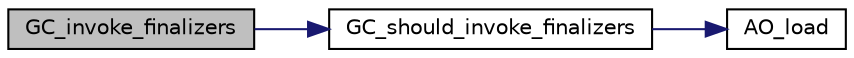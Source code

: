 digraph "GC_invoke_finalizers"
{
  edge [fontname="Helvetica",fontsize="10",labelfontname="Helvetica",labelfontsize="10"];
  node [fontname="Helvetica",fontsize="10",shape=record];
  rankdir="LR";
  Node2104 [label="GC_invoke_finalizers",height=0.2,width=0.4,color="black", fillcolor="grey75", style="filled", fontcolor="black"];
  Node2104 -> Node2105 [color="midnightblue",fontsize="10",style="solid",fontname="Helvetica"];
  Node2105 [label="GC_should_invoke_finalizers",height=0.2,width=0.4,color="black", fillcolor="white", style="filled",URL="$d3/d1e/finalize_8c.html#abd0cfea0a537c9cf7309ce461a201db4"];
  Node2105 -> Node2106 [color="midnightblue",fontsize="10",style="solid",fontname="Helvetica"];
  Node2106 [label="AO_load",height=0.2,width=0.4,color="black", fillcolor="white", style="filled",URL="$de/da5/generic-small_8h.html#abce409d4af805946c529de695e85b54f"];
}
